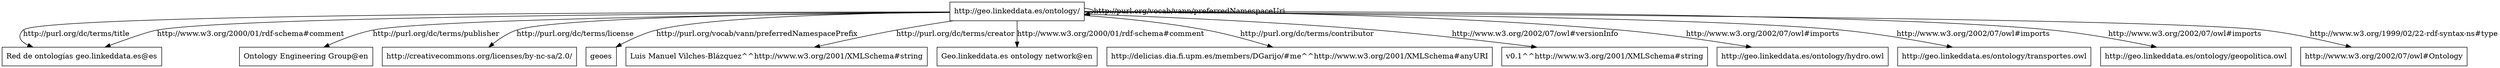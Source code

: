 digraph ar2dtool_diagram { 
rankdir=LB;
size="500"
node [shape = rectangle, color="black"]; "Red de ontologías geo.linkeddata.es@es" "Ontology Engineering Group@en" "http://creativecommons.org/licenses/by-nc-sa/2.0/" "geoes" "Red de ontologías geo.linkeddata.es@es" "Luis Manuel Vilches-Blázquez^^http://www.w3.org/2001/XMLSchema#string" "http://geo.linkeddata.es/ontology/" "Geo.linkeddata.es ontology network@en" "http://delicias.dia.fi.upm.es/members/DGarijo/#me^^http://www.w3.org/2001/XMLSchema#anyURI" "v0.1^^http://www.w3.org/2001/XMLSchema#string" ; /*literals style*/
	"http://geo.linkeddata.es/ontology/" -> "Red de ontologías geo.linkeddata.es@es" [ label = "http://purl.org/dc/terms/title" ];
	"http://geo.linkeddata.es/ontology/" -> "http://geo.linkeddata.es/ontology/hydro.owl" [ label = "http://www.w3.org/2002/07/owl#imports" ];
	"http://geo.linkeddata.es/ontology/" -> "Ontology Engineering Group@en" [ label = "http://purl.org/dc/terms/publisher" ];
	"http://geo.linkeddata.es/ontology/" -> "http://geo.linkeddata.es/ontology/transportes.owl" [ label = "http://www.w3.org/2002/07/owl#imports" ];
	"http://geo.linkeddata.es/ontology/" -> "http://creativecommons.org/licenses/by-nc-sa/2.0/" [ label = "http://purl.org/dc/terms/license" ];
	"http://geo.linkeddata.es/ontology/" -> "geoes" [ label = "http://purl.org/vocab/vann/preferredNamespacePrefix" ];
	"http://geo.linkeddata.es/ontology/" -> "http://geo.linkeddata.es/ontology/geopolitica.owl" [ label = "http://www.w3.org/2002/07/owl#imports" ];
	"http://geo.linkeddata.es/ontology/" -> "Red de ontologías geo.linkeddata.es@es" [ label = "http://www.w3.org/2000/01/rdf-schema#comment" ];
	"http://geo.linkeddata.es/ontology/" -> "Luis Manuel Vilches-Blázquez^^http://www.w3.org/2001/XMLSchema#string" [ label = "http://purl.org/dc/terms/creator" ];
	"http://geo.linkeddata.es/ontology/" -> "http://www.w3.org/2002/07/owl#Ontology" [ label = "http://www.w3.org/1999/02/22-rdf-syntax-ns#type" ];
	"http://geo.linkeddata.es/ontology/" -> "http://geo.linkeddata.es/ontology/" [ label = "http://purl.org/vocab/vann/preferredNamespaceUri" ];
	"http://geo.linkeddata.es/ontology/" -> "Geo.linkeddata.es ontology network@en" [ label = "http://www.w3.org/2000/01/rdf-schema#comment" ];
	"http://geo.linkeddata.es/ontology/" -> "http://delicias.dia.fi.upm.es/members/DGarijo/#me^^http://www.w3.org/2001/XMLSchema#anyURI" [ label = "http://purl.org/dc/terms/contributor" ];
	"http://geo.linkeddata.es/ontology/" -> "v0.1^^http://www.w3.org/2001/XMLSchema#string" [ label = "http://www.w3.org/2002/07/owl#versionInfo" ];

}
